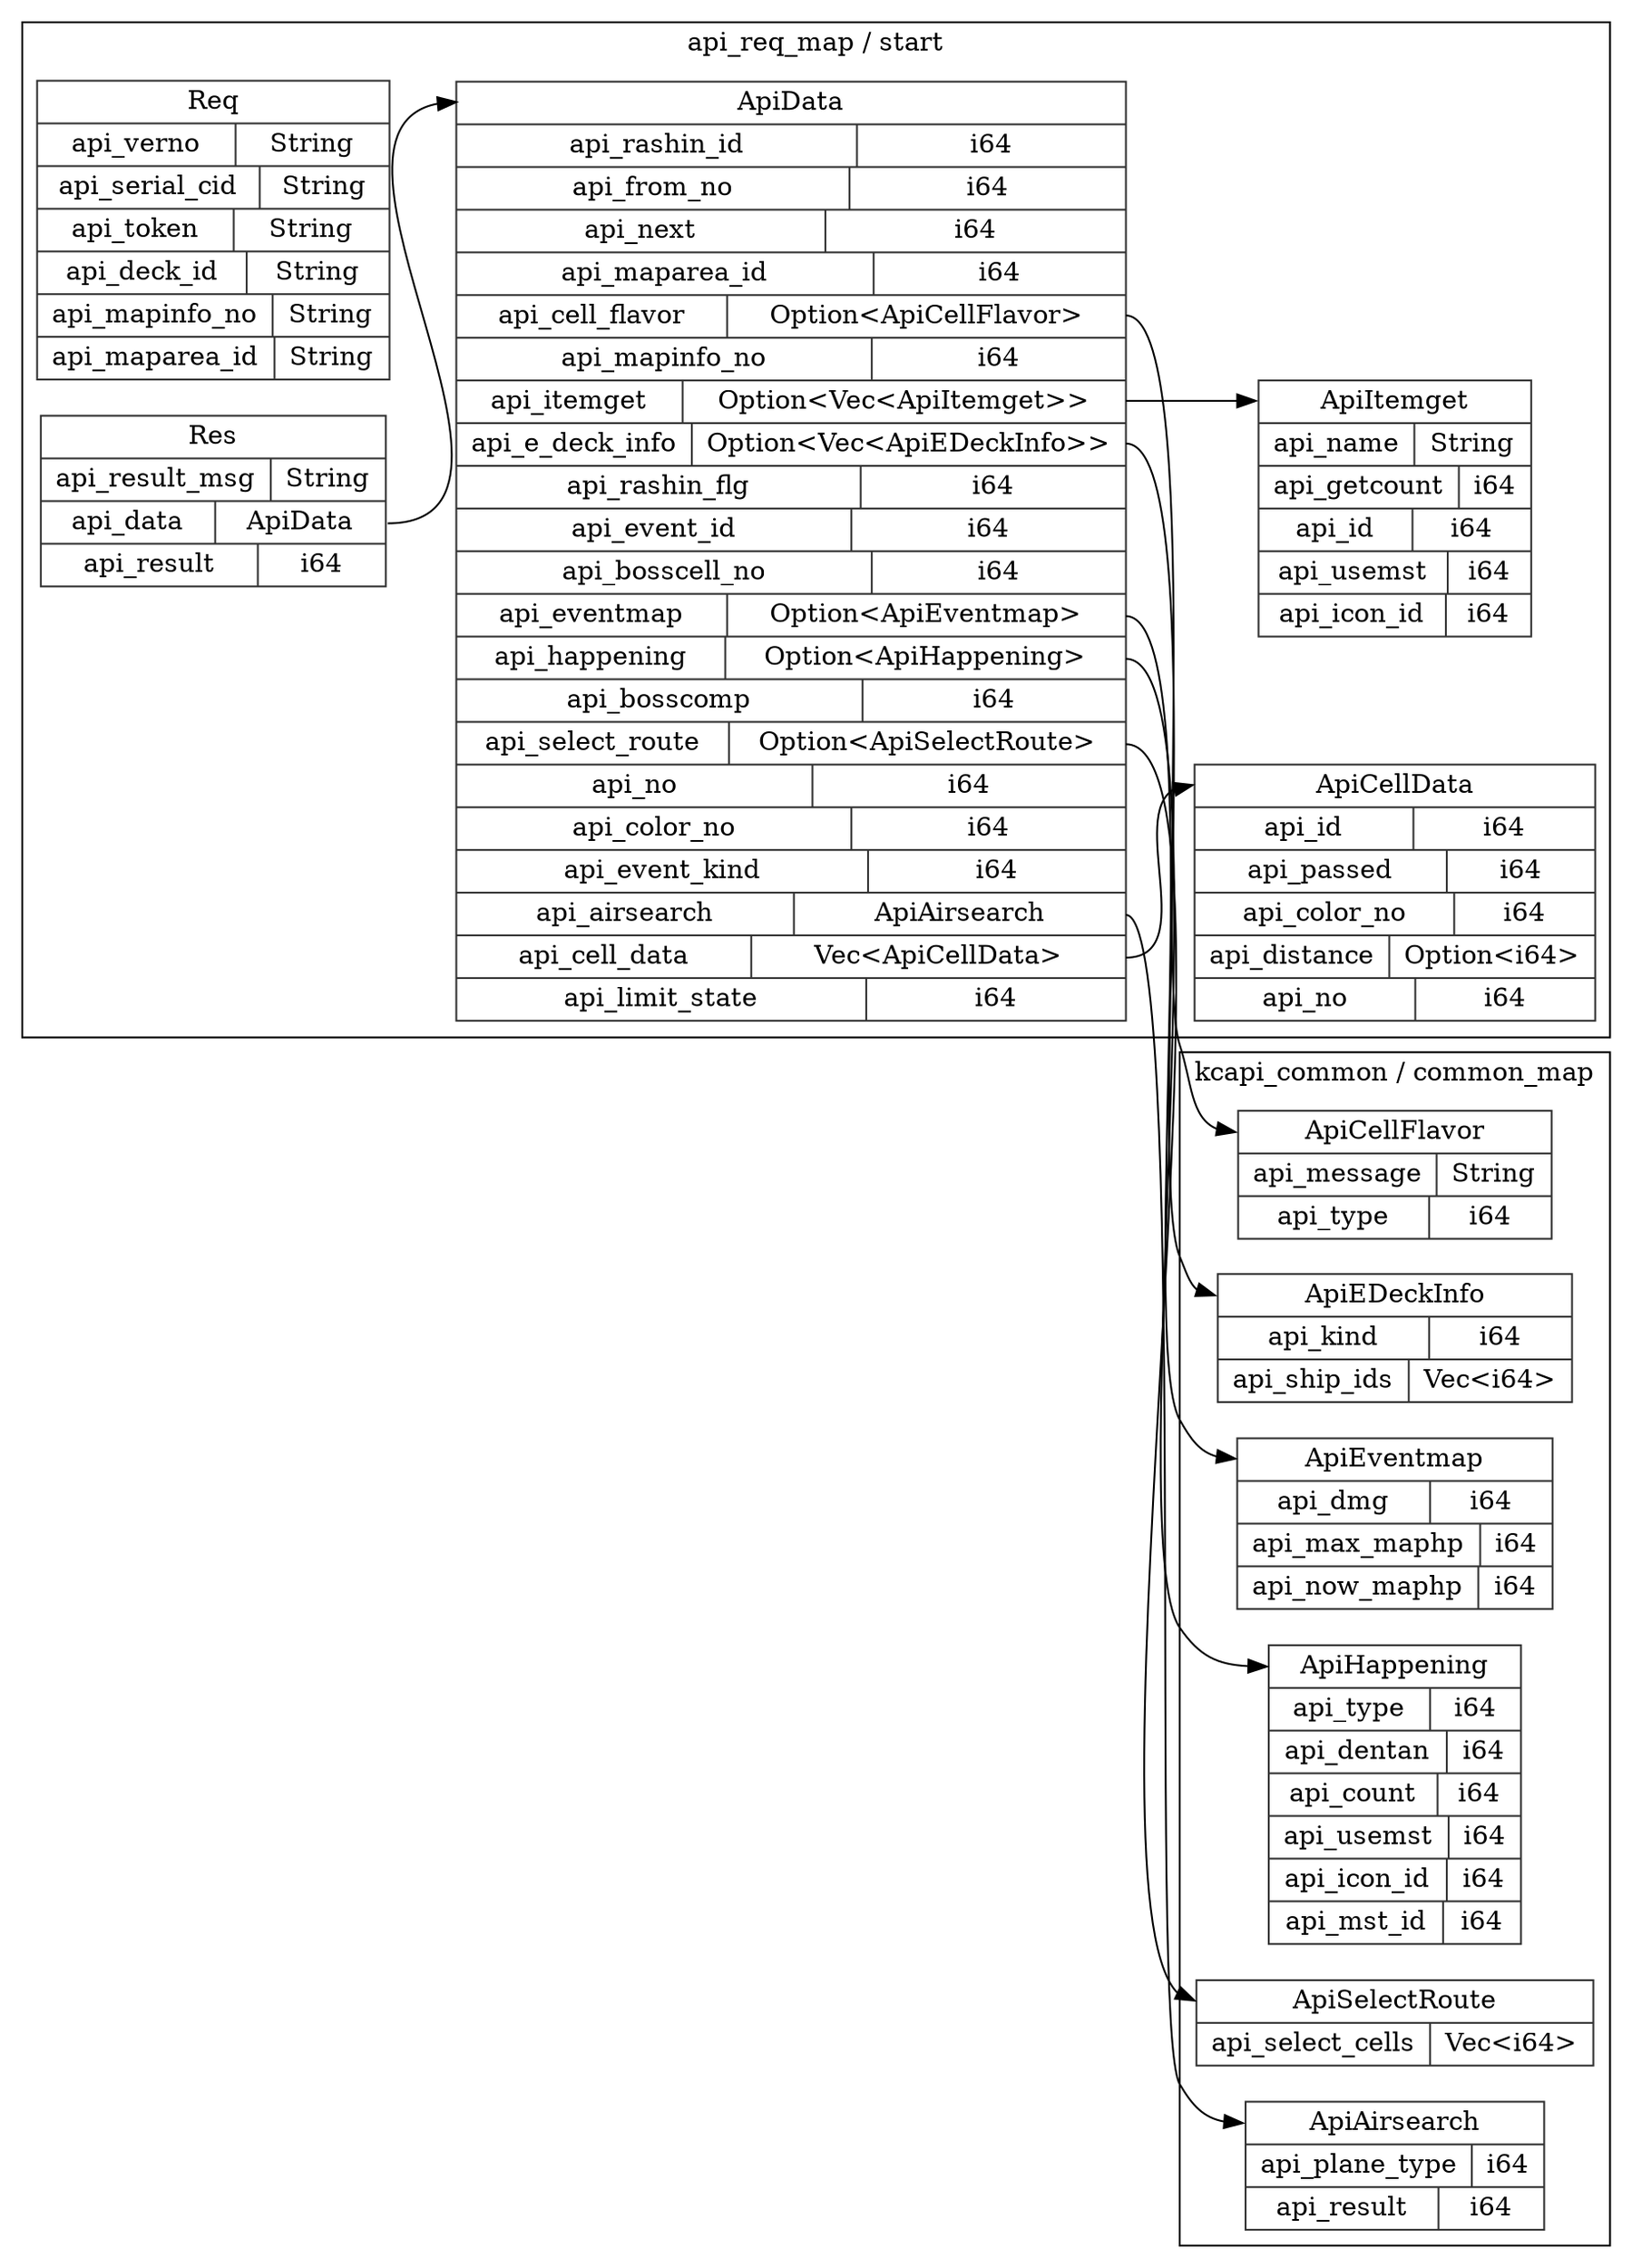 digraph {
  rankdir=LR;
  subgraph cluster_0 {
    label="api_req_map / start";
    node [style="filled", color=white, style="solid", color=gray20];
    api_req_map__start__Req [label="<Req> Req  | { api_verno | <api_verno> String } | { api_serial_cid | <api_serial_cid> String } | { api_token | <api_token> String } | { api_deck_id | <api_deck_id> String } | { api_mapinfo_no | <api_mapinfo_no> String } | { api_maparea_id | <api_maparea_id> String }", shape=record];
    api_req_map__start__ApiCellData [label="<ApiCellData> ApiCellData  | { api_id | <api_id> i64 } | { api_passed | <api_passed> i64 } | { api_color_no | <api_color_no> i64 } | { api_distance | <api_distance> Option\<i64\> } | { api_no | <api_no> i64 }", shape=record];
    api_req_map__start__Res [label="<Res> Res  | { api_result_msg | <api_result_msg> String } | { api_data | <api_data> ApiData } | { api_result | <api_result> i64 }", shape=record];
    api_req_map__start__ApiData;
    api_req_map__start__Res:api_data:e -> api_req_map__start__ApiData:ApiData:w;
    api_req_map__start__ApiItemget [label="<ApiItemget> ApiItemget  | { api_name | <api_name> String } | { api_getcount | <api_getcount> i64 } | { api_id | <api_id> i64 } | { api_usemst | <api_usemst> i64 } | { api_icon_id | <api_icon_id> i64 }", shape=record];
    api_req_map__start__ApiData [label="<ApiData> ApiData  | { api_rashin_id | <api_rashin_id> i64 } | { api_from_no | <api_from_no> i64 } | { api_next | <api_next> i64 } | { api_maparea_id | <api_maparea_id> i64 } | { api_cell_flavor | <api_cell_flavor> Option\<ApiCellFlavor\> } | { api_mapinfo_no | <api_mapinfo_no> i64 } | { api_itemget | <api_itemget> Option\<Vec\<ApiItemget\>\> } | { api_e_deck_info | <api_e_deck_info> Option\<Vec\<ApiEDeckInfo\>\> } | { api_rashin_flg | <api_rashin_flg> i64 } | { api_event_id | <api_event_id> i64 } | { api_bosscell_no | <api_bosscell_no> i64 } | { api_eventmap | <api_eventmap> Option\<ApiEventmap\> } | { api_happening | <api_happening> Option\<ApiHappening\> } | { api_bosscomp | <api_bosscomp> i64 } | { api_select_route | <api_select_route> Option\<ApiSelectRoute\> } | { api_no | <api_no> i64 } | { api_color_no | <api_color_no> i64 } | { api_event_kind | <api_event_kind> i64 } | { api_airsearch | <api_airsearch> ApiAirsearch } | { api_cell_data | <api_cell_data> Vec\<ApiCellData\> } | { api_limit_state | <api_limit_state> i64 }", shape=record];
    api_req_map__start__ApiData:api_itemget:e -> api_req_map__start__ApiItemget:ApiItemget:w;
    api_req_map__start__ApiData:api_cell_data:e -> api_req_map__start__ApiCellData:ApiCellData:w;
  }
  subgraph cluster_1 {
    label="kcapi_common / common_map";
    node [style="filled", color=white, style="solid", color=gray20];
    kcapi_common__common_map__ApiCellFlavor [label="<ApiCellFlavor> ApiCellFlavor  | { api_message | <api_message> String } | { api_type | <api_type> i64 }", shape=record];
    kcapi_common__common_map__ApiEDeckInfo [label="<ApiEDeckInfo> ApiEDeckInfo  | { api_kind | <api_kind> i64 } | { api_ship_ids | <api_ship_ids> Vec\<i64\> }", shape=record];
    kcapi_common__common_map__ApiEventmap [label="<ApiEventmap> ApiEventmap  | { api_dmg | <api_dmg> i64 } | { api_max_maphp | <api_max_maphp> i64 } | { api_now_maphp | <api_now_maphp> i64 }", shape=record];
    kcapi_common__common_map__ApiHappening [label="<ApiHappening> ApiHappening  | { api_type | <api_type> i64 } | { api_dentan | <api_dentan> i64 } | { api_count | <api_count> i64 } | { api_usemst | <api_usemst> i64 } | { api_icon_id | <api_icon_id> i64 } | { api_mst_id | <api_mst_id> i64 }", shape=record];
    kcapi_common__common_map__ApiSelectRoute [label="<ApiSelectRoute> ApiSelectRoute  | { api_select_cells | <api_select_cells> Vec\<i64\> }", shape=record];
    kcapi_common__common_map__ApiAirsearch [label="<ApiAirsearch> ApiAirsearch  | { api_plane_type | <api_plane_type> i64 } | { api_result | <api_result> i64 }", shape=record];
  }
  api_req_map__start__ApiData:api_cell_flavor:e -> kcapi_common__common_map__ApiCellFlavor:ApiCellFlavor:w;
  api_req_map__start__ApiData:api_e_deck_info:e -> kcapi_common__common_map__ApiEDeckInfo:ApiEDeckInfo:w;
  api_req_map__start__ApiData:api_eventmap:e -> kcapi_common__common_map__ApiEventmap:ApiEventmap:w;
  api_req_map__start__ApiData:api_happening:e -> kcapi_common__common_map__ApiHappening:ApiHappening:w;
  api_req_map__start__ApiData:api_select_route:e -> kcapi_common__common_map__ApiSelectRoute:ApiSelectRoute:w;
  api_req_map__start__ApiData:api_airsearch:e -> kcapi_common__common_map__ApiAirsearch:ApiAirsearch:w;
}
